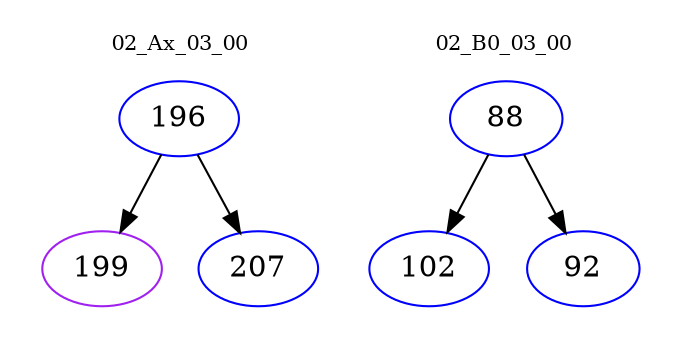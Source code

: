 digraph{
subgraph cluster_0 {
color = white
label = "02_Ax_03_00";
fontsize=10;
T0_196 [label="196", color="blue"]
T0_196 -> T0_199 [color="black"]
T0_199 [label="199", color="purple"]
T0_196 -> T0_207 [color="black"]
T0_207 [label="207", color="blue"]
}
subgraph cluster_1 {
color = white
label = "02_B0_03_00";
fontsize=10;
T1_88 [label="88", color="blue"]
T1_88 -> T1_102 [color="black"]
T1_102 [label="102", color="blue"]
T1_88 -> T1_92 [color="black"]
T1_92 [label="92", color="blue"]
}
}
